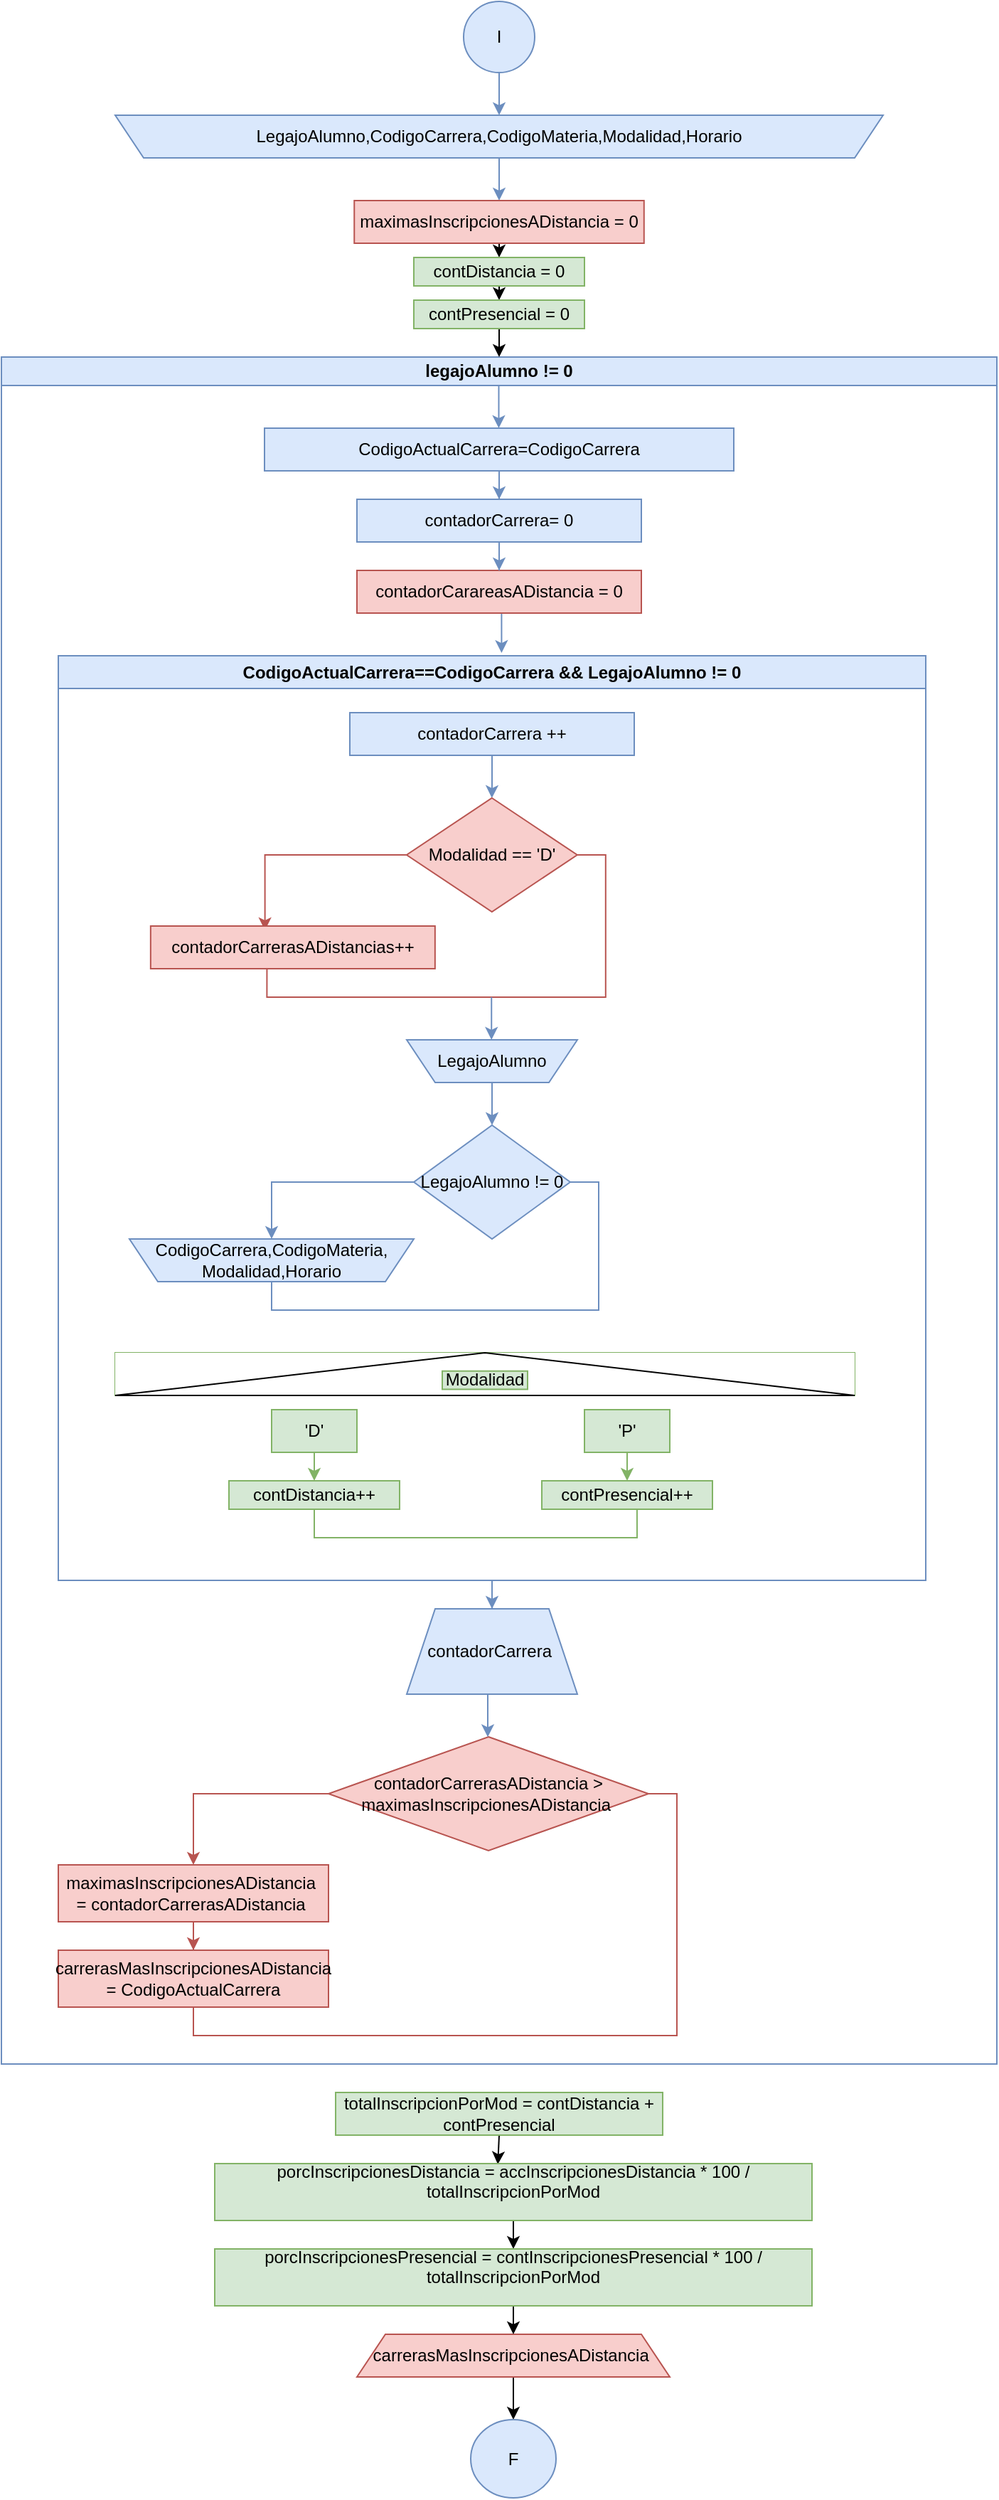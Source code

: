 <mxfile version="21.7.5" type="device">
  <diagram id="C5RBs43oDa-KdzZeNtuy" name="Page-1">
    <mxGraphModel dx="2058" dy="1090" grid="1" gridSize="10" guides="1" tooltips="1" connect="1" arrows="1" fold="1" page="1" pageScale="1" pageWidth="827" pageHeight="1169" background="none" math="0" shadow="0">
      <root>
        <mxCell id="WIyWlLk6GJQsqaUBKTNV-0" />
        <mxCell id="WIyWlLk6GJQsqaUBKTNV-1" parent="WIyWlLk6GJQsqaUBKTNV-0" />
        <mxCell id="5pXr0R31rmwVF_x6JBgt-3" value="" style="edgeStyle=orthogonalEdgeStyle;rounded=0;orthogonalLoop=1;jettySize=auto;html=1;fillColor=#dae8fc;strokeColor=#6c8ebf;" parent="WIyWlLk6GJQsqaUBKTNV-1" source="5pXr0R31rmwVF_x6JBgt-1" target="5pXr0R31rmwVF_x6JBgt-2" edge="1">
          <mxGeometry relative="1" as="geometry" />
        </mxCell>
        <mxCell id="5pXr0R31rmwVF_x6JBgt-1" value="I" style="ellipse;whiteSpace=wrap;html=1;fillColor=#dae8fc;strokeColor=#6c8ebf;" parent="WIyWlLk6GJQsqaUBKTNV-1" vertex="1">
          <mxGeometry x="355" y="180" width="50" height="50" as="geometry" />
        </mxCell>
        <mxCell id="5gnvTc-YlHs9Nw9wisjp-1" value="" style="edgeStyle=orthogonalEdgeStyle;rounded=0;orthogonalLoop=1;jettySize=auto;html=1;fillColor=#dae8fc;strokeColor=#6c8ebf;" parent="WIyWlLk6GJQsqaUBKTNV-1" source="5pXr0R31rmwVF_x6JBgt-2" target="5gnvTc-YlHs9Nw9wisjp-0" edge="1">
          <mxGeometry relative="1" as="geometry" />
        </mxCell>
        <mxCell id="5pXr0R31rmwVF_x6JBgt-2" value="LegajoAlumno,CodigoCarrera,CodigoMateria,Modalidad,Horario" style="shape=trapezoid;perimeter=trapezoidPerimeter;whiteSpace=wrap;html=1;fixedSize=1;direction=west;fillColor=#dae8fc;strokeColor=#6c8ebf;" parent="WIyWlLk6GJQsqaUBKTNV-1" vertex="1">
          <mxGeometry x="110" y="260" width="540" height="30" as="geometry" />
        </mxCell>
        <mxCell id="5pXr0R31rmwVF_x6JBgt-4" value="legajoAlumno != 0" style="swimlane;whiteSpace=wrap;html=1;fillColor=#dae8fc;strokeColor=#6c8ebf;startSize=20;" parent="WIyWlLk6GJQsqaUBKTNV-1" vertex="1">
          <mxGeometry x="30" y="430" width="700" height="1200" as="geometry" />
        </mxCell>
        <mxCell id="5gnvTc-YlHs9Nw9wisjp-41" value="" style="edgeStyle=orthogonalEdgeStyle;rounded=0;orthogonalLoop=1;jettySize=auto;html=1;fillColor=#dae8fc;strokeColor=#6c8ebf;" parent="5pXr0R31rmwVF_x6JBgt-4" source="5pXr0R31rmwVF_x6JBgt-6" target="5gnvTc-YlHs9Nw9wisjp-22" edge="1">
          <mxGeometry relative="1" as="geometry" />
        </mxCell>
        <mxCell id="5pXr0R31rmwVF_x6JBgt-6" value="&lt;div&gt;CodigoActualCarrera==CodigoCarrera &amp;amp;&amp;amp;&amp;nbsp;&lt;span style=&quot;background-color: initial;&quot;&gt;LegajoAlumno != 0&lt;/span&gt;&lt;/div&gt;" style="swimlane;whiteSpace=wrap;html=1;startSize=23;fillColor=#dae8fc;strokeColor=#6c8ebf;" parent="5pXr0R31rmwVF_x6JBgt-4" vertex="1">
          <mxGeometry x="40" y="210" width="610" height="650" as="geometry" />
        </mxCell>
        <mxCell id="5pXr0R31rmwVF_x6JBgt-17" style="edgeStyle=orthogonalEdgeStyle;rounded=0;orthogonalLoop=1;jettySize=auto;html=1;exitX=1;exitY=0.5;exitDx=0;exitDy=0;entryX=0.5;entryY=0;entryDx=0;entryDy=0;endArrow=none;endFill=0;fillColor=#dae8fc;strokeColor=#6c8ebf;" parent="5pXr0R31rmwVF_x6JBgt-6" source="5pXr0R31rmwVF_x6JBgt-12" target="5pXr0R31rmwVF_x6JBgt-14" edge="1">
          <mxGeometry relative="1" as="geometry" />
        </mxCell>
        <mxCell id="yonmYlfciaBzX_8r0v4c-3" style="edgeStyle=orthogonalEdgeStyle;rounded=0;orthogonalLoop=1;jettySize=auto;html=1;exitX=0;exitY=0.5;exitDx=0;exitDy=0;entryX=0.5;entryY=1;entryDx=0;entryDy=0;fillColor=#dae8fc;strokeColor=#6c8ebf;" parent="5pXr0R31rmwVF_x6JBgt-6" source="5pXr0R31rmwVF_x6JBgt-12" target="5pXr0R31rmwVF_x6JBgt-14" edge="1">
          <mxGeometry relative="1" as="geometry" />
        </mxCell>
        <mxCell id="5pXr0R31rmwVF_x6JBgt-12" value="LegajoAlumno != 0" style="rhombus;whiteSpace=wrap;html=1;fillColor=#dae8fc;strokeColor=#6c8ebf;" parent="5pXr0R31rmwVF_x6JBgt-6" vertex="1">
          <mxGeometry x="250.0" y="330" width="110" height="80" as="geometry" />
        </mxCell>
        <mxCell id="5pXr0R31rmwVF_x6JBgt-14" value="&lt;div&gt;CodigoCarrera,CodigoMateria,&lt;/div&gt;&lt;div&gt;Modalidad,Horario&lt;/div&gt;" style="shape=trapezoid;perimeter=trapezoidPerimeter;whiteSpace=wrap;html=1;fixedSize=1;direction=west;fillColor=#dae8fc;strokeColor=#6c8ebf;" parent="5pXr0R31rmwVF_x6JBgt-6" vertex="1">
          <mxGeometry x="50.0" y="410" width="200" height="30" as="geometry" />
        </mxCell>
        <mxCell id="5gnvTc-YlHs9Nw9wisjp-30" value="" style="edgeStyle=orthogonalEdgeStyle;rounded=0;orthogonalLoop=1;jettySize=auto;html=1;fillColor=#dae8fc;strokeColor=#6c8ebf;" parent="5pXr0R31rmwVF_x6JBgt-6" source="5pXr0R31rmwVF_x6JBgt-11" target="5pXr0R31rmwVF_x6JBgt-12" edge="1">
          <mxGeometry relative="1" as="geometry" />
        </mxCell>
        <mxCell id="5pXr0R31rmwVF_x6JBgt-11" value="LegajoAlumno" style="shape=trapezoid;perimeter=trapezoidPerimeter;whiteSpace=wrap;html=1;fixedSize=1;direction=west;fillColor=#dae8fc;strokeColor=#6c8ebf;" parent="5pXr0R31rmwVF_x6JBgt-6" vertex="1">
          <mxGeometry x="245.0" y="270" width="120" height="30" as="geometry" />
        </mxCell>
        <mxCell id="yonmYlfciaBzX_8r0v4c-0" style="edgeStyle=orthogonalEdgeStyle;rounded=0;orthogonalLoop=1;jettySize=auto;html=1;exitX=0.5;exitY=0;exitDx=0;exitDy=0;fillColor=#dae8fc;strokeColor=#6c8ebf;" parent="5pXr0R31rmwVF_x6JBgt-6" source="5pXr0R31rmwVF_x6JBgt-11" target="5pXr0R31rmwVF_x6JBgt-11" edge="1">
          <mxGeometry relative="1" as="geometry" />
        </mxCell>
        <mxCell id="5gnvTc-YlHs9Nw9wisjp-39" value="" style="edgeStyle=orthogonalEdgeStyle;rounded=0;orthogonalLoop=1;jettySize=auto;html=1;fillColor=#dae8fc;strokeColor=#6c8ebf;" parent="5pXr0R31rmwVF_x6JBgt-6" source="5gnvTc-YlHs9Nw9wisjp-15" target="5gnvTc-YlHs9Nw9wisjp-16" edge="1">
          <mxGeometry relative="1" as="geometry" />
        </mxCell>
        <mxCell id="5gnvTc-YlHs9Nw9wisjp-15" value="contadorCarrera&amp;nbsp;++" style="whiteSpace=wrap;html=1;fillColor=#dae8fc;strokeColor=#6c8ebf;" parent="5pXr0R31rmwVF_x6JBgt-6" vertex="1">
          <mxGeometry x="205" y="40" width="200" height="30" as="geometry" />
        </mxCell>
        <mxCell id="5gnvTc-YlHs9Nw9wisjp-20" style="edgeStyle=orthogonalEdgeStyle;rounded=0;orthogonalLoop=1;jettySize=auto;html=1;exitX=0;exitY=0.5;exitDx=0;exitDy=0;entryX=0.402;entryY=0.1;entryDx=0;entryDy=0;entryPerimeter=0;fillColor=#f8cecc;strokeColor=#b85450;" parent="5pXr0R31rmwVF_x6JBgt-6" source="5gnvTc-YlHs9Nw9wisjp-16" target="5gnvTc-YlHs9Nw9wisjp-19" edge="1">
          <mxGeometry relative="1" as="geometry" />
        </mxCell>
        <mxCell id="5gnvTc-YlHs9Nw9wisjp-21" style="edgeStyle=orthogonalEdgeStyle;rounded=0;orthogonalLoop=1;jettySize=auto;html=1;exitX=1;exitY=0.5;exitDx=0;exitDy=0;entryX=0.409;entryY=0.972;entryDx=0;entryDy=0;entryPerimeter=0;endArrow=none;endFill=0;fillColor=#f8cecc;strokeColor=#b85450;" parent="5pXr0R31rmwVF_x6JBgt-6" source="5gnvTc-YlHs9Nw9wisjp-16" target="5gnvTc-YlHs9Nw9wisjp-19" edge="1">
          <mxGeometry relative="1" as="geometry" />
        </mxCell>
        <mxCell id="5gnvTc-YlHs9Nw9wisjp-16" value="Modalidad == &#39;D&#39;" style="rhombus;whiteSpace=wrap;html=1;fillColor=#f8cecc;strokeColor=#b85450;" parent="5pXr0R31rmwVF_x6JBgt-6" vertex="1">
          <mxGeometry x="244.92" y="100" width="120" height="80" as="geometry" />
        </mxCell>
        <mxCell id="5gnvTc-YlHs9Nw9wisjp-19" value="contadorCarrerasADistancias++" style="whiteSpace=wrap;html=1;fillColor=#f8cecc;strokeColor=#b85450;" parent="5pXr0R31rmwVF_x6JBgt-6" vertex="1">
          <mxGeometry x="64.92" y="190" width="200" height="30" as="geometry" />
        </mxCell>
        <mxCell id="5gnvTc-YlHs9Nw9wisjp-40" value="" style="edgeStyle=orthogonalEdgeStyle;rounded=0;orthogonalLoop=1;jettySize=auto;html=1;fillColor=#dae8fc;strokeColor=#6c8ebf;" parent="5pXr0R31rmwVF_x6JBgt-6" edge="1">
          <mxGeometry relative="1" as="geometry">
            <mxPoint x="304.62" y="240" as="sourcePoint" />
            <mxPoint x="304.62" y="270" as="targetPoint" />
          </mxGeometry>
        </mxCell>
        <mxCell id="ajikoWWxyh90u2HErwCW-3" value="" style="group;fillColor=#d5e8d4;strokeColor=#82b366;container=0;movable=1;resizable=1;rotatable=1;deletable=1;editable=1;locked=0;connectable=1;" vertex="1" connectable="0" parent="5pXr0R31rmwVF_x6JBgt-6">
          <mxGeometry x="40" y="490" width="520" height="30" as="geometry" />
        </mxCell>
        <mxCell id="ajikoWWxyh90u2HErwCW-9" style="edgeStyle=orthogonalEdgeStyle;rounded=0;orthogonalLoop=1;jettySize=auto;html=1;exitX=0.5;exitY=1;exitDx=0;exitDy=0;entryX=0.5;entryY=0;entryDx=0;entryDy=0;fillColor=#d5e8d4;strokeColor=#82b366;" edge="1" parent="5pXr0R31rmwVF_x6JBgt-6" source="ajikoWWxyh90u2HErwCW-6" target="ajikoWWxyh90u2HErwCW-8">
          <mxGeometry relative="1" as="geometry" />
        </mxCell>
        <mxCell id="ajikoWWxyh90u2HErwCW-6" value="&#39;D&#39;" style="whiteSpace=wrap;html=1;fillColor=#d5e8d4;strokeColor=#82b366;" vertex="1" parent="5pXr0R31rmwVF_x6JBgt-6">
          <mxGeometry x="150" y="530" width="60" height="30" as="geometry" />
        </mxCell>
        <mxCell id="ajikoWWxyh90u2HErwCW-11" style="edgeStyle=orthogonalEdgeStyle;rounded=0;orthogonalLoop=1;jettySize=auto;html=1;exitX=0.5;exitY=1;exitDx=0;exitDy=0;entryX=0.5;entryY=0;entryDx=0;entryDy=0;fillColor=#d5e8d4;strokeColor=#82b366;" edge="1" parent="5pXr0R31rmwVF_x6JBgt-6" source="ajikoWWxyh90u2HErwCW-7" target="ajikoWWxyh90u2HErwCW-10">
          <mxGeometry relative="1" as="geometry" />
        </mxCell>
        <mxCell id="ajikoWWxyh90u2HErwCW-7" value="&#39;P&#39;" style="whiteSpace=wrap;html=1;fillColor=#d5e8d4;strokeColor=#82b366;" vertex="1" parent="5pXr0R31rmwVF_x6JBgt-6">
          <mxGeometry x="370" y="530" width="60" height="30" as="geometry" />
        </mxCell>
        <mxCell id="ajikoWWxyh90u2HErwCW-12" style="edgeStyle=orthogonalEdgeStyle;rounded=0;orthogonalLoop=1;jettySize=auto;html=1;exitX=0.5;exitY=1;exitDx=0;exitDy=0;entryX=0.558;entryY=1.024;entryDx=0;entryDy=0;entryPerimeter=0;endArrow=none;endFill=0;fillColor=#d5e8d4;strokeColor=#82b366;" edge="1" parent="5pXr0R31rmwVF_x6JBgt-6" source="ajikoWWxyh90u2HErwCW-8" target="ajikoWWxyh90u2HErwCW-10">
          <mxGeometry relative="1" as="geometry" />
        </mxCell>
        <mxCell id="ajikoWWxyh90u2HErwCW-8" value="contDistancia++" style="whiteSpace=wrap;html=1;fillColor=#d5e8d4;strokeColor=#82b366;" vertex="1" parent="5pXr0R31rmwVF_x6JBgt-6">
          <mxGeometry x="120" y="580" width="120" height="20" as="geometry" />
        </mxCell>
        <mxCell id="ajikoWWxyh90u2HErwCW-10" value="contPresencial++" style="whiteSpace=wrap;html=1;fillColor=#d5e8d4;strokeColor=#82b366;" vertex="1" parent="5pXr0R31rmwVF_x6JBgt-6">
          <mxGeometry x="340" y="580" width="120" height="20" as="geometry" />
        </mxCell>
        <mxCell id="ajikoWWxyh90u2HErwCW-4" value="" style="group;movable=1;resizable=1;rotatable=1;deletable=1;editable=1;locked=0;connectable=1;fillColor=default;strokeColor=none;container=0;" vertex="1" connectable="0" parent="5pXr0R31rmwVF_x6JBgt-6">
          <mxGeometry x="40" y="490" width="520" height="30" as="geometry" />
        </mxCell>
        <mxCell id="ajikoWWxyh90u2HErwCW-1" value="" style="verticalLabelPosition=bottom;verticalAlign=top;html=1;shape=mxgraph.basic.acute_triangle;dx=0.5;movable=0;resizable=0;rotatable=0;deletable=0;editable=0;locked=1;connectable=0;" vertex="1" parent="5pXr0R31rmwVF_x6JBgt-6">
          <mxGeometry x="40" y="490" width="520" height="30" as="geometry" />
        </mxCell>
        <mxCell id="ajikoWWxyh90u2HErwCW-2" value="Modalidad" style="text;strokeColor=#82b366;align=center;fillColor=#d5e8d4;html=1;verticalAlign=middle;whiteSpace=wrap;rounded=0;movable=1;resizable=1;rotatable=1;deletable=1;editable=1;locked=0;connectable=1;" vertex="1" parent="5pXr0R31rmwVF_x6JBgt-6">
          <mxGeometry x="270" y="502.857" width="60" height="12.857" as="geometry" />
        </mxCell>
        <mxCell id="5gnvTc-YlHs9Nw9wisjp-34" value="" style="edgeStyle=orthogonalEdgeStyle;rounded=0;orthogonalLoop=1;jettySize=auto;html=1;fillColor=#dae8fc;strokeColor=#6c8ebf;" parent="5pXr0R31rmwVF_x6JBgt-4" source="5pXr0R31rmwVF_x6JBgt-9" target="5gnvTc-YlHs9Nw9wisjp-14" edge="1">
          <mxGeometry relative="1" as="geometry" />
        </mxCell>
        <mxCell id="5pXr0R31rmwVF_x6JBgt-9" value="CodigoActualCarrera=CodigoCarrera" style="whiteSpace=wrap;html=1;fillColor=#dae8fc;strokeColor=#6c8ebf;" parent="5pXr0R31rmwVF_x6JBgt-4" vertex="1">
          <mxGeometry x="185" y="50" width="330" height="30" as="geometry" />
        </mxCell>
        <mxCell id="5gnvTc-YlHs9Nw9wisjp-38" style="edgeStyle=orthogonalEdgeStyle;rounded=0;orthogonalLoop=1;jettySize=auto;html=1;exitX=0.5;exitY=1;exitDx=0;exitDy=0;entryX=0.511;entryY=-0.003;entryDx=0;entryDy=0;entryPerimeter=0;fillColor=#dae8fc;strokeColor=#6c8ebf;" parent="5pXr0R31rmwVF_x6JBgt-4" source="5gnvTc-YlHs9Nw9wisjp-2" target="5pXr0R31rmwVF_x6JBgt-6" edge="1">
          <mxGeometry relative="1" as="geometry" />
        </mxCell>
        <mxCell id="5gnvTc-YlHs9Nw9wisjp-2" value="contadorCarareasADistancia = 0" style="whiteSpace=wrap;html=1;fillColor=#f8cecc;strokeColor=#b85450;" parent="5pXr0R31rmwVF_x6JBgt-4" vertex="1">
          <mxGeometry x="250" y="150" width="200" height="30" as="geometry" />
        </mxCell>
        <mxCell id="5gnvTc-YlHs9Nw9wisjp-36" value="" style="edgeStyle=orthogonalEdgeStyle;rounded=0;orthogonalLoop=1;jettySize=auto;html=1;fillColor=#dae8fc;strokeColor=#6c8ebf;" parent="5pXr0R31rmwVF_x6JBgt-4" source="5gnvTc-YlHs9Nw9wisjp-14" target="5gnvTc-YlHs9Nw9wisjp-2" edge="1">
          <mxGeometry relative="1" as="geometry" />
        </mxCell>
        <mxCell id="5gnvTc-YlHs9Nw9wisjp-14" value="contadorCarrera= 0" style="whiteSpace=wrap;html=1;fillColor=#dae8fc;strokeColor=#6c8ebf;" parent="5pXr0R31rmwVF_x6JBgt-4" vertex="1">
          <mxGeometry x="250" y="100" width="200" height="30" as="geometry" />
        </mxCell>
        <mxCell id="5gnvTc-YlHs9Nw9wisjp-25" value="" style="edgeStyle=orthogonalEdgeStyle;rounded=0;orthogonalLoop=1;jettySize=auto;html=1;fillColor=#f8cecc;strokeColor=#b85450;" parent="5pXr0R31rmwVF_x6JBgt-4" source="5gnvTc-YlHs9Nw9wisjp-23" target="5gnvTc-YlHs9Nw9wisjp-24" edge="1">
          <mxGeometry relative="1" as="geometry">
            <Array as="points">
              <mxPoint x="135" y="1010" />
            </Array>
          </mxGeometry>
        </mxCell>
        <mxCell id="5gnvTc-YlHs9Nw9wisjp-28" style="edgeStyle=orthogonalEdgeStyle;rounded=0;orthogonalLoop=1;jettySize=auto;html=1;exitX=1;exitY=0.5;exitDx=0;exitDy=0;entryX=0.5;entryY=1;entryDx=0;entryDy=0;endArrow=none;endFill=0;fillColor=#f8cecc;strokeColor=#b85450;" parent="5pXr0R31rmwVF_x6JBgt-4" source="5gnvTc-YlHs9Nw9wisjp-23" target="5gnvTc-YlHs9Nw9wisjp-26" edge="1">
          <mxGeometry relative="1" as="geometry" />
        </mxCell>
        <mxCell id="5gnvTc-YlHs9Nw9wisjp-23" value="contadorCarrerasADistancia &amp;gt; maximasInscripcionesADistancia&amp;nbsp;" style="rhombus;whiteSpace=wrap;html=1;fillColor=#f8cecc;strokeColor=#b85450;" parent="5pXr0R31rmwVF_x6JBgt-4" vertex="1">
          <mxGeometry x="230" y="970" width="225" height="80" as="geometry" />
        </mxCell>
        <mxCell id="5gnvTc-YlHs9Nw9wisjp-27" value="" style="edgeStyle=orthogonalEdgeStyle;rounded=0;orthogonalLoop=1;jettySize=auto;html=1;fillColor=#f8cecc;strokeColor=#b85450;" parent="5pXr0R31rmwVF_x6JBgt-4" source="5gnvTc-YlHs9Nw9wisjp-24" target="5gnvTc-YlHs9Nw9wisjp-26" edge="1">
          <mxGeometry relative="1" as="geometry" />
        </mxCell>
        <mxCell id="5gnvTc-YlHs9Nw9wisjp-24" value="maximasInscripcionesADistancia&amp;nbsp; = contadorCarrerasADistancia&amp;nbsp;" style="whiteSpace=wrap;html=1;fillColor=#f8cecc;strokeColor=#b85450;" parent="5pXr0R31rmwVF_x6JBgt-4" vertex="1">
          <mxGeometry x="40" y="1060" width="190" height="40" as="geometry" />
        </mxCell>
        <mxCell id="5gnvTc-YlHs9Nw9wisjp-26" value="carrerasMasInscripcionesADistancia =&amp;nbsp;CodigoActualCarrera" style="whiteSpace=wrap;html=1;fillColor=#f8cecc;strokeColor=#b85450;" parent="5pXr0R31rmwVF_x6JBgt-4" vertex="1">
          <mxGeometry x="40" y="1120" width="190" height="40" as="geometry" />
        </mxCell>
        <mxCell id="5gnvTc-YlHs9Nw9wisjp-44" value="" style="edgeStyle=orthogonalEdgeStyle;rounded=0;orthogonalLoop=1;jettySize=auto;html=1;fillColor=#dae8fc;strokeColor=#6c8ebf;" parent="5pXr0R31rmwVF_x6JBgt-4" source="5gnvTc-YlHs9Nw9wisjp-22" target="5gnvTc-YlHs9Nw9wisjp-23" edge="1">
          <mxGeometry relative="1" as="geometry">
            <Array as="points">
              <mxPoint x="342" y="950" />
              <mxPoint x="342" y="950" />
            </Array>
          </mxGeometry>
        </mxCell>
        <mxCell id="5gnvTc-YlHs9Nw9wisjp-22" value="contadorCarrera&amp;nbsp;" style="shape=trapezoid;perimeter=trapezoidPerimeter;whiteSpace=wrap;html=1;fixedSize=1;fillColor=#dae8fc;strokeColor=#6c8ebf;" parent="5pXr0R31rmwVF_x6JBgt-4" vertex="1">
          <mxGeometry x="285" y="880" width="120" height="60" as="geometry" />
        </mxCell>
        <mxCell id="5gnvTc-YlHs9Nw9wisjp-33" value="" style="edgeStyle=orthogonalEdgeStyle;rounded=0;orthogonalLoop=1;jettySize=auto;html=1;fillColor=#dae8fc;strokeColor=#6c8ebf;" parent="5pXr0R31rmwVF_x6JBgt-4" edge="1">
          <mxGeometry relative="1" as="geometry">
            <mxPoint x="349.74" y="20" as="sourcePoint" />
            <mxPoint x="349.74" y="50" as="targetPoint" />
          </mxGeometry>
        </mxCell>
        <mxCell id="ajikoWWxyh90u2HErwCW-20" style="edgeStyle=orthogonalEdgeStyle;rounded=0;orthogonalLoop=1;jettySize=auto;html=1;exitX=0.5;exitY=1;exitDx=0;exitDy=0;entryX=0.5;entryY=0;entryDx=0;entryDy=0;" edge="1" parent="WIyWlLk6GJQsqaUBKTNV-1" source="5gnvTc-YlHs9Nw9wisjp-0" target="ajikoWWxyh90u2HErwCW-15">
          <mxGeometry relative="1" as="geometry" />
        </mxCell>
        <mxCell id="5gnvTc-YlHs9Nw9wisjp-0" value="maximasInscripcionesADistancia = 0" style="whiteSpace=wrap;html=1;fillColor=#f8cecc;strokeColor=#b85450;" parent="WIyWlLk6GJQsqaUBKTNV-1" vertex="1">
          <mxGeometry x="278.13" y="320" width="203.75" height="30" as="geometry" />
        </mxCell>
        <mxCell id="ajikoWWxyh90u2HErwCW-13" value="" style="edgeStyle=orthogonalEdgeStyle;rounded=0;orthogonalLoop=1;jettySize=auto;html=1;" edge="1" parent="WIyWlLk6GJQsqaUBKTNV-1" source="5gnvTc-YlHs9Nw9wisjp-29" target="5gnvTc-YlHs9Nw9wisjp-46">
          <mxGeometry relative="1" as="geometry" />
        </mxCell>
        <mxCell id="5gnvTc-YlHs9Nw9wisjp-29" value="carrerasMasInscripcionesADistancia&amp;nbsp;" style="shape=trapezoid;perimeter=trapezoidPerimeter;whiteSpace=wrap;html=1;fixedSize=1;fillColor=#f8cecc;strokeColor=#b85450;" parent="WIyWlLk6GJQsqaUBKTNV-1" vertex="1">
          <mxGeometry x="280" y="1820" width="220" height="30" as="geometry" />
        </mxCell>
        <mxCell id="5gnvTc-YlHs9Nw9wisjp-46" value="F" style="ellipse;whiteSpace=wrap;html=1;fillColor=#dae8fc;strokeColor=#6c8ebf;" parent="WIyWlLk6GJQsqaUBKTNV-1" vertex="1">
          <mxGeometry x="360" y="1880" width="60" height="55" as="geometry" />
        </mxCell>
        <mxCell id="ajikoWWxyh90u2HErwCW-18" style="edgeStyle=orthogonalEdgeStyle;rounded=0;orthogonalLoop=1;jettySize=auto;html=1;exitX=0.5;exitY=1;exitDx=0;exitDy=0;entryX=0.5;entryY=0;entryDx=0;entryDy=0;" edge="1" parent="WIyWlLk6GJQsqaUBKTNV-1" source="ajikoWWxyh90u2HErwCW-15" target="ajikoWWxyh90u2HErwCW-16">
          <mxGeometry relative="1" as="geometry" />
        </mxCell>
        <mxCell id="ajikoWWxyh90u2HErwCW-15" value="contDistancia = 0" style="whiteSpace=wrap;html=1;fillColor=#d5e8d4;strokeColor=#82b366;" vertex="1" parent="WIyWlLk6GJQsqaUBKTNV-1">
          <mxGeometry x="320" y="360" width="120" height="20" as="geometry" />
        </mxCell>
        <mxCell id="ajikoWWxyh90u2HErwCW-19" style="edgeStyle=orthogonalEdgeStyle;rounded=0;orthogonalLoop=1;jettySize=auto;html=1;exitX=0.5;exitY=1;exitDx=0;exitDy=0;entryX=0.5;entryY=0;entryDx=0;entryDy=0;" edge="1" parent="WIyWlLk6GJQsqaUBKTNV-1" source="ajikoWWxyh90u2HErwCW-16" target="5pXr0R31rmwVF_x6JBgt-4">
          <mxGeometry relative="1" as="geometry" />
        </mxCell>
        <mxCell id="ajikoWWxyh90u2HErwCW-16" value="contPresencial = 0" style="whiteSpace=wrap;html=1;fillColor=#d5e8d4;strokeColor=#82b366;" vertex="1" parent="WIyWlLk6GJQsqaUBKTNV-1">
          <mxGeometry x="320" y="390" width="120" height="20" as="geometry" />
        </mxCell>
        <mxCell id="ajikoWWxyh90u2HErwCW-17" style="edgeStyle=orthogonalEdgeStyle;rounded=0;orthogonalLoop=1;jettySize=auto;html=1;exitX=0.5;exitY=1;exitDx=0;exitDy=0;" edge="1" parent="WIyWlLk6GJQsqaUBKTNV-1" source="ajikoWWxyh90u2HErwCW-16" target="ajikoWWxyh90u2HErwCW-16">
          <mxGeometry relative="1" as="geometry" />
        </mxCell>
        <mxCell id="ajikoWWxyh90u2HErwCW-27" style="edgeStyle=orthogonalEdgeStyle;rounded=0;orthogonalLoop=1;jettySize=auto;html=1;exitX=0.5;exitY=1;exitDx=0;exitDy=0;entryX=0.474;entryY=0.012;entryDx=0;entryDy=0;entryPerimeter=0;" edge="1" parent="WIyWlLk6GJQsqaUBKTNV-1" source="ajikoWWxyh90u2HErwCW-21" target="ajikoWWxyh90u2HErwCW-22">
          <mxGeometry relative="1" as="geometry" />
        </mxCell>
        <mxCell id="ajikoWWxyh90u2HErwCW-21" value="totalInscripcionPorMod = contDistancia + contPresencial" style="whiteSpace=wrap;html=1;fillColor=#d5e8d4;strokeColor=#82b366;" vertex="1" parent="WIyWlLk6GJQsqaUBKTNV-1">
          <mxGeometry x="265.01" y="1650" width="230" height="30" as="geometry" />
        </mxCell>
        <mxCell id="ajikoWWxyh90u2HErwCW-26" style="edgeStyle=orthogonalEdgeStyle;rounded=0;orthogonalLoop=1;jettySize=auto;html=1;exitX=0.5;exitY=1;exitDx=0;exitDy=0;entryX=0.5;entryY=0;entryDx=0;entryDy=0;" edge="1" parent="WIyWlLk6GJQsqaUBKTNV-1" source="ajikoWWxyh90u2HErwCW-22" target="ajikoWWxyh90u2HErwCW-23">
          <mxGeometry relative="1" as="geometry" />
        </mxCell>
        <mxCell id="ajikoWWxyh90u2HErwCW-22" value="porcInscripcionesDistancia = accInscripcionesDistancia * 100 / totalInscripcionPorMod&lt;br&gt;&amp;nbsp;" style="whiteSpace=wrap;html=1;fillColor=#d5e8d4;strokeColor=#82b366;" vertex="1" parent="WIyWlLk6GJQsqaUBKTNV-1">
          <mxGeometry x="180" y="1700" width="420" height="40" as="geometry" />
        </mxCell>
        <mxCell id="ajikoWWxyh90u2HErwCW-25" style="edgeStyle=orthogonalEdgeStyle;rounded=0;orthogonalLoop=1;jettySize=auto;html=1;exitX=0.5;exitY=1;exitDx=0;exitDy=0;entryX=0.5;entryY=0;entryDx=0;entryDy=0;" edge="1" parent="WIyWlLk6GJQsqaUBKTNV-1" source="ajikoWWxyh90u2HErwCW-23" target="5gnvTc-YlHs9Nw9wisjp-29">
          <mxGeometry relative="1" as="geometry" />
        </mxCell>
        <mxCell id="ajikoWWxyh90u2HErwCW-23" value="porcInscripcionesPresencial&amp;nbsp;= contInscripcionesPresencial * 100 / totalInscripcionPorMod&lt;br&gt;&amp;nbsp;" style="whiteSpace=wrap;html=1;fillColor=#d5e8d4;strokeColor=#82b366;" vertex="1" parent="WIyWlLk6GJQsqaUBKTNV-1">
          <mxGeometry x="180" y="1760" width="420" height="40" as="geometry" />
        </mxCell>
      </root>
    </mxGraphModel>
  </diagram>
</mxfile>
